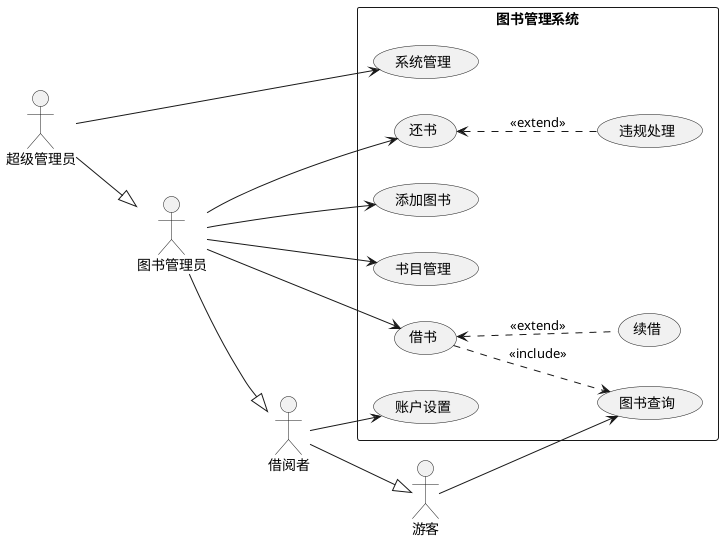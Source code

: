 @startuml 图书管理系统用例图
skinparam packageStyle rectangle

:借阅者: as Borrower
:游客: as Visitor
:图书管理员: as Admin
:超级管理员: as root

rectangle 图书管理系统{
    (图书查询) as query

    (账户设置) as sett_  

    (借书) as bor_
    (续借) as renew
    (还书) as ret_
    (违规处理) as fine
    (添加图书) as addBM_
    (书目管理) as bookI_

    root -right-> (系统管理)
}
' 用例之间的关系
bor_ ..> query:<<include>>
ret_ <.. fine:<<extend>>
bor_ <.. renew:<<extend>>

' 外部实体之间的关系

Borrower --|> Visitor
Admin --|> Borrower
root --|> Admin
' 用例与参与的外部实体之间的关系
Visitor --> query
Borrower --> sett_

Admin --> bor_
Admin --> ret_
Admin --> addBM_
Admin --> bookI_
left to right direction

@enduml